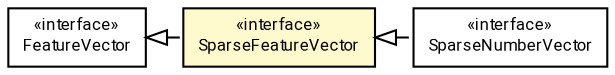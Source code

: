 #!/usr/local/bin/dot
#
# Class diagram 
# Generated by UMLGraph version R5_7_2-60-g0e99a6 (http://www.spinellis.gr/umlgraph/)
#

digraph G {
	graph [fontnames="svg"]
	edge [fontname="Roboto",fontsize=7,labelfontname="Roboto",labelfontsize=7,color="black"];
	node [fontname="Roboto",fontcolor="black",fontsize=8,shape=plaintext,margin=0,width=0,height=0];
	nodesep=0.15;
	ranksep=0.25;
	rankdir=LR;
	// de.lmu.ifi.dbs.elki.data.FeatureVector<D>
	c9745790 [label=<<table title="de.lmu.ifi.dbs.elki.data.FeatureVector" border="0" cellborder="1" cellspacing="0" cellpadding="2" href="FeatureVector.html" target="_parent">
		<tr><td><table border="0" cellspacing="0" cellpadding="1">
		<tr><td align="center" balign="center"> &#171;interface&#187; </td></tr>
		<tr><td align="center" balign="center"> <font face="Roboto">FeatureVector</font> </td></tr>
		</table></td></tr>
		</table>>, URL="FeatureVector.html"];
	// de.lmu.ifi.dbs.elki.data.SparseNumberVector
	c9745808 [label=<<table title="de.lmu.ifi.dbs.elki.data.SparseNumberVector" border="0" cellborder="1" cellspacing="0" cellpadding="2" href="SparseNumberVector.html" target="_parent">
		<tr><td><table border="0" cellspacing="0" cellpadding="1">
		<tr><td align="center" balign="center"> &#171;interface&#187; </td></tr>
		<tr><td align="center" balign="center"> <font face="Roboto">SparseNumberVector</font> </td></tr>
		</table></td></tr>
		</table>>, URL="SparseNumberVector.html"];
	// de.lmu.ifi.dbs.elki.data.SparseFeatureVector<D>
	c9745810 [label=<<table title="de.lmu.ifi.dbs.elki.data.SparseFeatureVector" border="0" cellborder="1" cellspacing="0" cellpadding="2" bgcolor="lemonChiffon" href="SparseFeatureVector.html" target="_parent">
		<tr><td><table border="0" cellspacing="0" cellpadding="1">
		<tr><td align="center" balign="center"> &#171;interface&#187; </td></tr>
		<tr><td align="center" balign="center"> <font face="Roboto">SparseFeatureVector</font> </td></tr>
		</table></td></tr>
		</table>>, URL="SparseFeatureVector.html"];
	// de.lmu.ifi.dbs.elki.data.SparseNumberVector implements de.lmu.ifi.dbs.elki.data.SparseFeatureVector<D>
	c9745810 -> c9745808 [arrowtail=empty,style=dashed,dir=back,weight=9];
	// de.lmu.ifi.dbs.elki.data.SparseFeatureVector<D> implements de.lmu.ifi.dbs.elki.data.FeatureVector<D>
	c9745790 -> c9745810 [arrowtail=empty,style=dashed,dir=back,weight=9];
}

